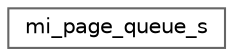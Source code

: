 digraph "类继承关系图"
{
 // LATEX_PDF_SIZE
  bgcolor="transparent";
  edge [fontname=Helvetica,fontsize=10,labelfontname=Helvetica,labelfontsize=10];
  node [fontname=Helvetica,fontsize=10,shape=box,height=0.2,width=0.4];
  rankdir="LR";
  Node0 [id="Node000000",label="mi_page_queue_s",height=0.2,width=0.4,color="grey40", fillcolor="white", style="filled",URL="$structmi__page__queue__s.html",tooltip=" "];
}
